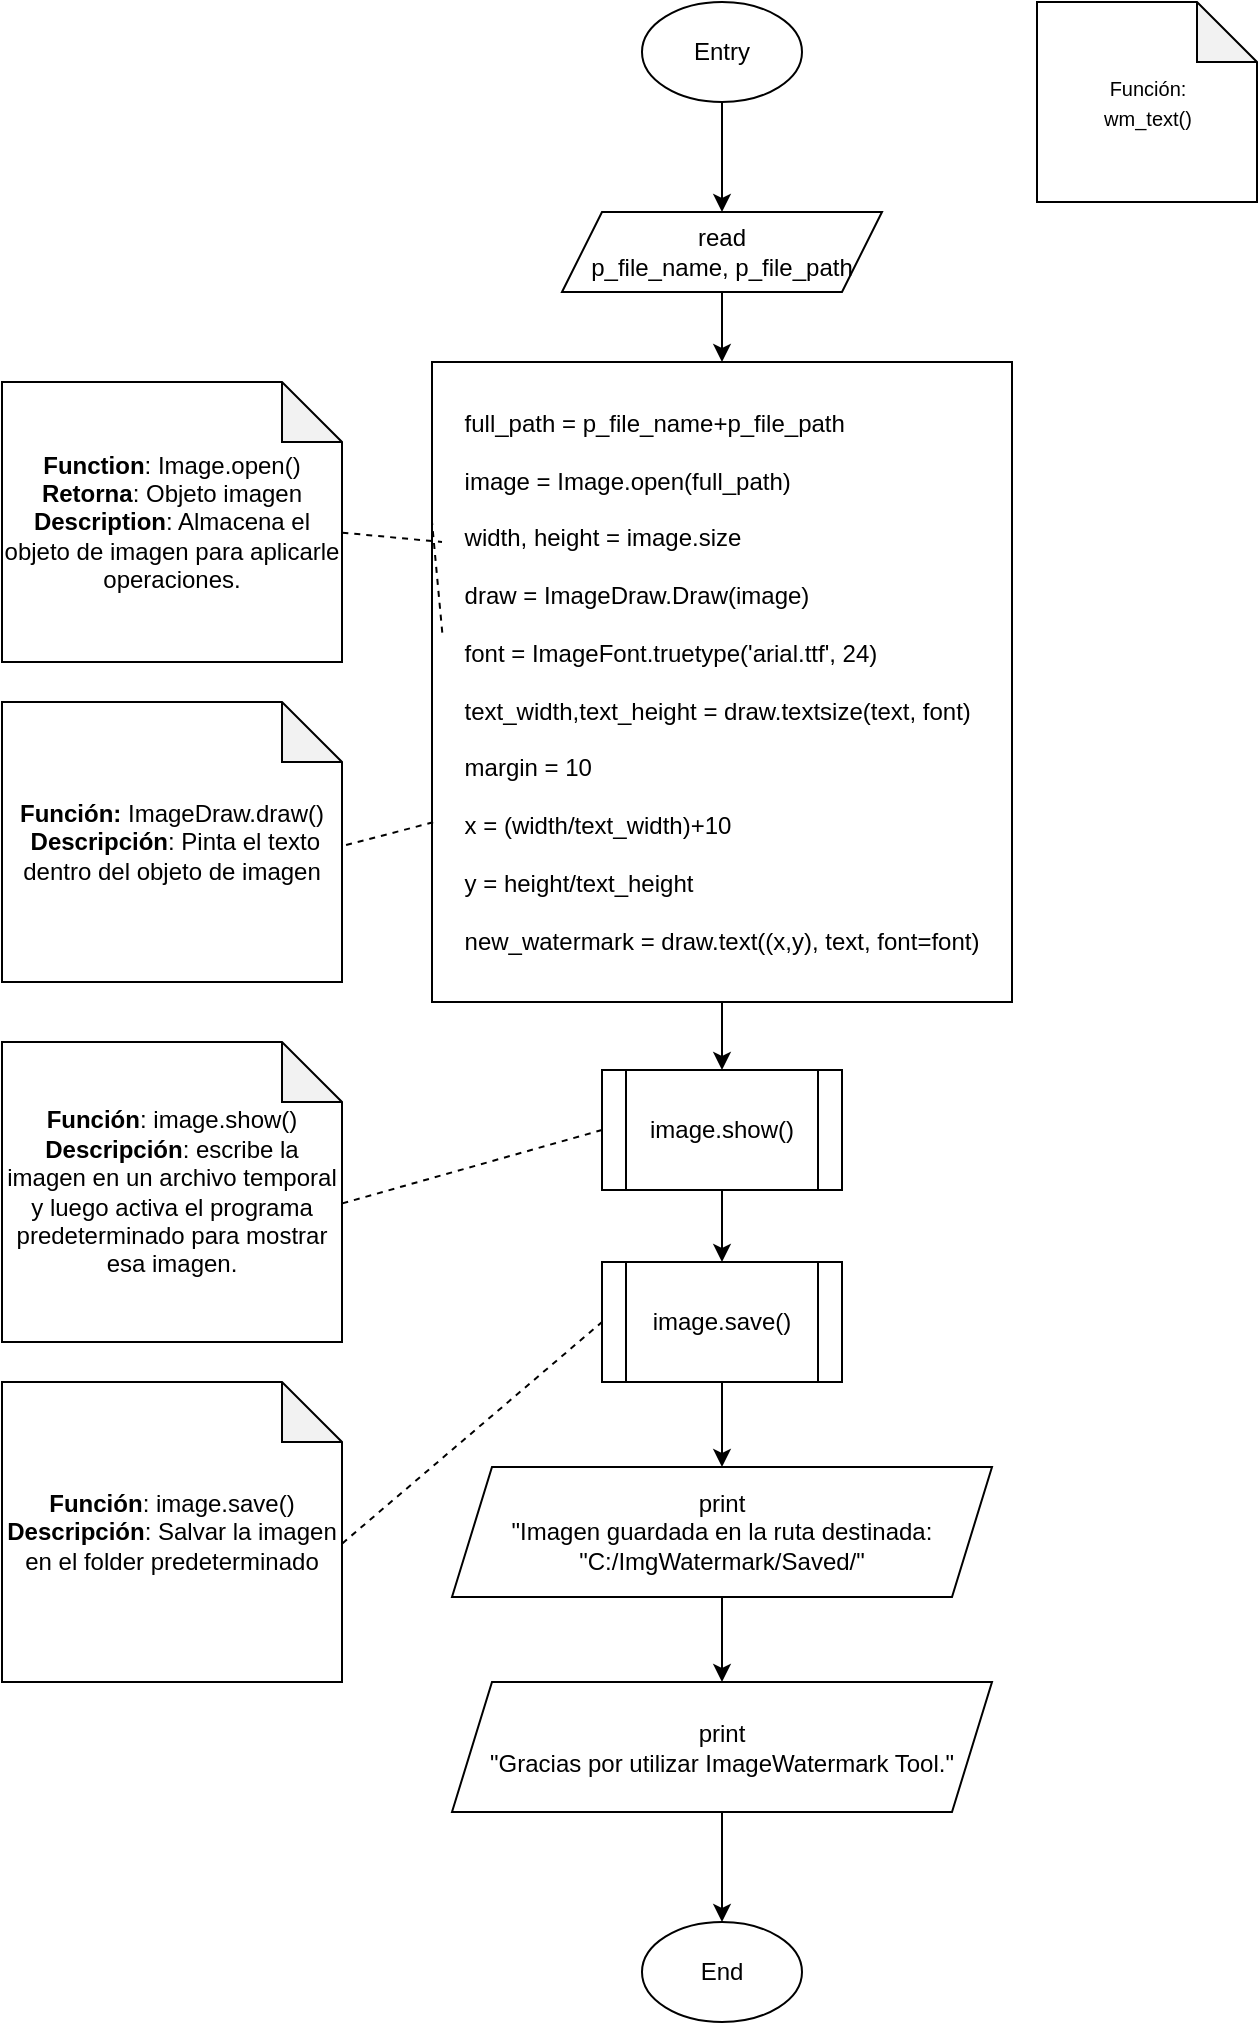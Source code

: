 <mxfile>
    <diagram id="hZZWTi48h9l89UHXO779" name="Page-1">
        <mxGraphModel dx="1676" dy="3160" grid="1" gridSize="10" guides="1" tooltips="1" connect="1" arrows="1" fold="1" page="1" pageScale="1" pageWidth="850" pageHeight="1100" math="0" shadow="0">
            <root>
                <mxCell id="0"/>
                <mxCell id="1" parent="0"/>
                <mxCell id="79" value="" style="edgeStyle=none;html=1;exitX=0.5;exitY=1;exitDx=0;exitDy=0;entryX=0.5;entryY=0;entryDx=0;entryDy=0;" parent="1" source="81" target="80" edge="1">
                    <mxGeometry relative="1" as="geometry">
                        <mxPoint x="-369" y="-995" as="targetPoint"/>
                    </mxGeometry>
                </mxCell>
                <mxCell id="84" value="" style="edgeStyle=none;html=1;" parent="1" source="80" target="83" edge="1">
                    <mxGeometry relative="1" as="geometry"/>
                </mxCell>
                <mxCell id="80" value="read&lt;br&gt;p_file_name, p_file_path" style="shape=parallelogram;perimeter=parallelogramPerimeter;whiteSpace=wrap;html=1;fixedSize=1;" parent="1" vertex="1">
                    <mxGeometry x="-459" y="-1025" width="160" height="40" as="geometry"/>
                </mxCell>
                <mxCell id="81" value="Entry" style="ellipse;whiteSpace=wrap;html=1;" parent="1" vertex="1">
                    <mxGeometry x="-419" y="-1130" width="80" height="50" as="geometry"/>
                </mxCell>
                <mxCell id="82" value="&lt;font style=&quot;font-size: 10px;&quot;&gt;Función: &lt;br&gt;wm_text()&lt;/font&gt;" style="shape=note;whiteSpace=wrap;html=1;backgroundOutline=1;darkOpacity=0.05;" parent="1" vertex="1">
                    <mxGeometry x="-221.5" y="-1130" width="110" height="100" as="geometry"/>
                </mxCell>
                <mxCell id="86" value="" style="edgeStyle=none;html=1;" parent="1" source="83" edge="1">
                    <mxGeometry relative="1" as="geometry">
                        <mxPoint x="-379" y="-830.0" as="targetPoint"/>
                    </mxGeometry>
                </mxCell>
                <mxCell id="107" value="" style="edgeStyle=none;html=1;" parent="1" source="83" target="106" edge="1">
                    <mxGeometry relative="1" as="geometry"/>
                </mxCell>
                <mxCell id="83" value="&lt;div style=&quot;text-align: justify;&quot;&gt;&lt;span style=&quot;background-color: initial;&quot;&gt;full_path = p_file_name+p_file_path&lt;/span&gt;&lt;/div&gt;&lt;div style=&quot;text-align: justify;&quot;&gt;&lt;span style=&quot;background-color: initial;&quot;&gt;&lt;br&gt;&lt;/span&gt;&lt;/div&gt;&lt;div style=&quot;text-align: justify;&quot;&gt;&lt;span style=&quot;background-color: initial;&quot;&gt;image = Image.open(full_path)&lt;/span&gt;&lt;/div&gt;&lt;div style=&quot;text-align: justify;&quot;&gt;&lt;span style=&quot;background-color: initial;&quot;&gt;&lt;br&gt;&lt;/span&gt;&lt;/div&gt;&lt;div style=&quot;text-align: justify;&quot;&gt;&lt;span style=&quot;background-color: initial;&quot;&gt;width, height = image.size&lt;/span&gt;&lt;/div&gt;&lt;div style=&quot;text-align: justify;&quot;&gt;&lt;span style=&quot;background-color: initial;&quot;&gt;&lt;br&gt;&lt;/span&gt;&lt;/div&gt;&lt;div style=&quot;text-align: justify;&quot;&gt;&lt;span style=&quot;background-color: initial;&quot;&gt;draw = ImageDraw.Draw(image)&lt;/span&gt;&lt;/div&gt;&lt;div style=&quot;text-align: justify;&quot;&gt;&lt;span style=&quot;background-color: initial;&quot;&gt;&lt;br&gt;&lt;/span&gt;&lt;/div&gt;&lt;div style=&quot;text-align: justify;&quot;&gt;&lt;span style=&quot;background-color: initial;&quot;&gt;font = ImageFont.truetype('arial.ttf', 24)&lt;/span&gt;&lt;br&gt;&lt;/div&gt;&lt;div style=&quot;text-align: justify;&quot;&gt;&lt;span style=&quot;background-color: initial;&quot;&gt;&lt;br&gt;&lt;/span&gt;&lt;/div&gt;&lt;div style=&quot;text-align: justify;&quot;&gt;&lt;span style=&quot;background-color: initial;&quot;&gt;text_width,text_height = draw.textsize(text, font)&lt;br&gt;&lt;/span&gt;&lt;/div&gt;&lt;div style=&quot;text-align: justify;&quot;&gt;&lt;span style=&quot;background-color: initial;&quot;&gt;&lt;br&gt;&lt;/span&gt;&lt;/div&gt;&lt;div style=&quot;text-align: justify;&quot;&gt;&lt;span style=&quot;background-color: initial;&quot;&gt;&lt;div&gt;margin = 10&lt;/div&gt;&lt;div&gt;&lt;br&gt;&lt;/div&gt;&lt;div&gt;x = (width/text_width)+10&lt;/div&gt;&lt;div&gt;&lt;br&gt;&lt;/div&gt;&lt;div&gt;y = height/text_height&lt;/div&gt;&lt;div&gt;&lt;br&gt;&lt;/div&gt;&lt;div&gt;new_watermark = draw.text((x,y), text, font=font)&lt;br&gt;&lt;/div&gt;&lt;/span&gt;&lt;/div&gt;" style="whiteSpace=wrap;html=1;" parent="1" vertex="1">
                    <mxGeometry x="-524" y="-950" width="290" height="320" as="geometry"/>
                </mxCell>
                <mxCell id="87" value="&lt;b&gt;Function&lt;/b&gt;: Image.open()&lt;br&gt;&lt;b&gt;Retorna&lt;/b&gt;: Objeto imagen&lt;br&gt;&lt;b&gt;Description&lt;/b&gt;: Almacena el objeto de imagen para aplicarle operaciones." style="shape=note;whiteSpace=wrap;html=1;backgroundOutline=1;darkOpacity=0.05;" parent="1" vertex="1">
                    <mxGeometry x="-739" y="-940" width="170" height="140" as="geometry"/>
                </mxCell>
                <mxCell id="91" value="" style="endArrow=none;dashed=1;html=1;exitX=1.001;exitY=0.538;exitDx=0;exitDy=0;exitPerimeter=0;" parent="1" source="87" edge="1">
                    <mxGeometry width="50" height="50" relative="1" as="geometry">
                        <mxPoint x="-259" y="-630" as="sourcePoint"/>
                        <mxPoint x="-519" y="-860" as="targetPoint"/>
                    </mxGeometry>
                </mxCell>
                <mxCell id="96" value="" style="endArrow=none;dashed=1;html=1;entryX=0;entryY=0.25;entryDx=0;entryDy=0;exitX=1.001;exitY=0.538;exitDx=0;exitDy=0;exitPerimeter=0;" parent="1" target="83" edge="1">
                    <mxGeometry width="50" height="50" relative="1" as="geometry">
                        <mxPoint x="-518.86" y="-814.68" as="sourcePoint"/>
                        <mxPoint x="-459" y="-650.0" as="targetPoint"/>
                    </mxGeometry>
                </mxCell>
                <mxCell id="102" value="" style="endArrow=none;dashed=1;html=1;entryX=0.007;entryY=0.718;entryDx=0;entryDy=0;exitX=1.012;exitY=0.511;exitDx=0;exitDy=0;exitPerimeter=0;entryPerimeter=0;" parent="1" source="110" target="83" edge="1">
                    <mxGeometry width="50" height="50" relative="1" as="geometry">
                        <mxPoint x="-518.86" y="-654.68" as="sourcePoint"/>
                        <mxPoint x="-459" y="-480.0" as="targetPoint"/>
                    </mxGeometry>
                </mxCell>
                <mxCell id="109" style="edgeStyle=none;html=1;entryX=0.5;entryY=0;entryDx=0;entryDy=0;" parent="1" source="106" target="108" edge="1">
                    <mxGeometry relative="1" as="geometry"/>
                </mxCell>
                <mxCell id="106" value="image.show()" style="shape=process;whiteSpace=wrap;html=1;backgroundOutline=1;" parent="1" vertex="1">
                    <mxGeometry x="-439" y="-596" width="120" height="60" as="geometry"/>
                </mxCell>
                <mxCell id="122" value="" style="edgeStyle=none;html=1;" parent="1" source="108" target="121" edge="1">
                    <mxGeometry relative="1" as="geometry"/>
                </mxCell>
                <mxCell id="108" value="image.save()" style="shape=process;whiteSpace=wrap;html=1;backgroundOutline=1;" parent="1" vertex="1">
                    <mxGeometry x="-439" y="-500" width="120" height="60" as="geometry"/>
                </mxCell>
                <mxCell id="110" value="&lt;b&gt;Función:&amp;nbsp;&lt;/b&gt;ImageDraw.draw()&lt;br&gt;&amp;nbsp;&lt;b&gt;Descripción&lt;/b&gt;: Pinta el texto dentro del objeto de imagen" style="shape=note;whiteSpace=wrap;html=1;backgroundOutline=1;darkOpacity=0.05;" parent="1" vertex="1">
                    <mxGeometry x="-739" y="-780" width="170" height="140" as="geometry"/>
                </mxCell>
                <mxCell id="111" value="&lt;b&gt;Función&lt;/b&gt;: image.show()&lt;br&gt;&lt;b&gt;Descripción&lt;/b&gt;: escribe la imagen en un archivo temporal y luego activa el programa predeterminado para mostrar esa imagen." style="shape=note;whiteSpace=wrap;html=1;backgroundOutline=1;darkOpacity=0.05;" parent="1" vertex="1">
                    <mxGeometry x="-739" y="-610" width="170" height="150" as="geometry"/>
                </mxCell>
                <mxCell id="112" value="" style="endArrow=none;dashed=1;html=1;entryX=0;entryY=0.5;entryDx=0;entryDy=0;exitX=1.001;exitY=0.538;exitDx=0;exitDy=0;exitPerimeter=0;" parent="1" source="111" target="106" edge="1">
                    <mxGeometry width="50" height="50" relative="1" as="geometry">
                        <mxPoint x="-259" y="-180" as="sourcePoint"/>
                        <mxPoint x="-519" y="-500.0" as="targetPoint"/>
                    </mxGeometry>
                </mxCell>
                <mxCell id="119" value="&lt;b&gt;Función&lt;/b&gt;: image.save()&lt;br&gt;&lt;b&gt;Descripción&lt;/b&gt;: Salvar la imagen en el folder predeterminado" style="shape=note;whiteSpace=wrap;html=1;backgroundOutline=1;darkOpacity=0.05;" parent="1" vertex="1">
                    <mxGeometry x="-739" y="-440" width="170" height="150" as="geometry"/>
                </mxCell>
                <mxCell id="120" value="" style="endArrow=none;dashed=1;html=1;entryX=0;entryY=0.5;entryDx=0;entryDy=0;exitX=1.001;exitY=0.538;exitDx=0;exitDy=0;exitPerimeter=0;" parent="1" source="119" target="108" edge="1">
                    <mxGeometry width="50" height="50" relative="1" as="geometry">
                        <mxPoint x="-259" y="-10" as="sourcePoint"/>
                        <mxPoint x="-434" y="-396" as="targetPoint"/>
                    </mxGeometry>
                </mxCell>
                <mxCell id="124" value="" style="edgeStyle=none;html=1;" parent="1" source="121" target="123" edge="1">
                    <mxGeometry relative="1" as="geometry"/>
                </mxCell>
                <mxCell id="121" value="print&lt;br&gt;&quot;Imagen guardada en la ruta destinada: &quot;C:/ImgWatermark/Saved/&quot;" style="shape=parallelogram;perimeter=parallelogramPerimeter;whiteSpace=wrap;html=1;fixedSize=1;" parent="1" vertex="1">
                    <mxGeometry x="-514" y="-397.5" width="270" height="65" as="geometry"/>
                </mxCell>
                <mxCell id="123" value="print&lt;br&gt;&quot;Gracias por utilizar ImageWatermark Tool.&quot;" style="shape=parallelogram;perimeter=parallelogramPerimeter;whiteSpace=wrap;html=1;fixedSize=1;" parent="1" vertex="1">
                    <mxGeometry x="-514" y="-290" width="270" height="65" as="geometry"/>
                </mxCell>
                <mxCell id="125" value="End" style="ellipse;whiteSpace=wrap;html=1;" parent="1" vertex="1">
                    <mxGeometry x="-419" y="-170" width="80" height="50" as="geometry"/>
                </mxCell>
                <mxCell id="126" style="edgeStyle=none;html=1;entryX=0.5;entryY=0;entryDx=0;entryDy=0;" parent="1" source="123" target="125" edge="1">
                    <mxGeometry relative="1" as="geometry">
                        <mxPoint x="-374" y="-225.0" as="sourcePoint"/>
                    </mxGeometry>
                </mxCell>
            </root>
        </mxGraphModel>
    </diagram>
</mxfile>